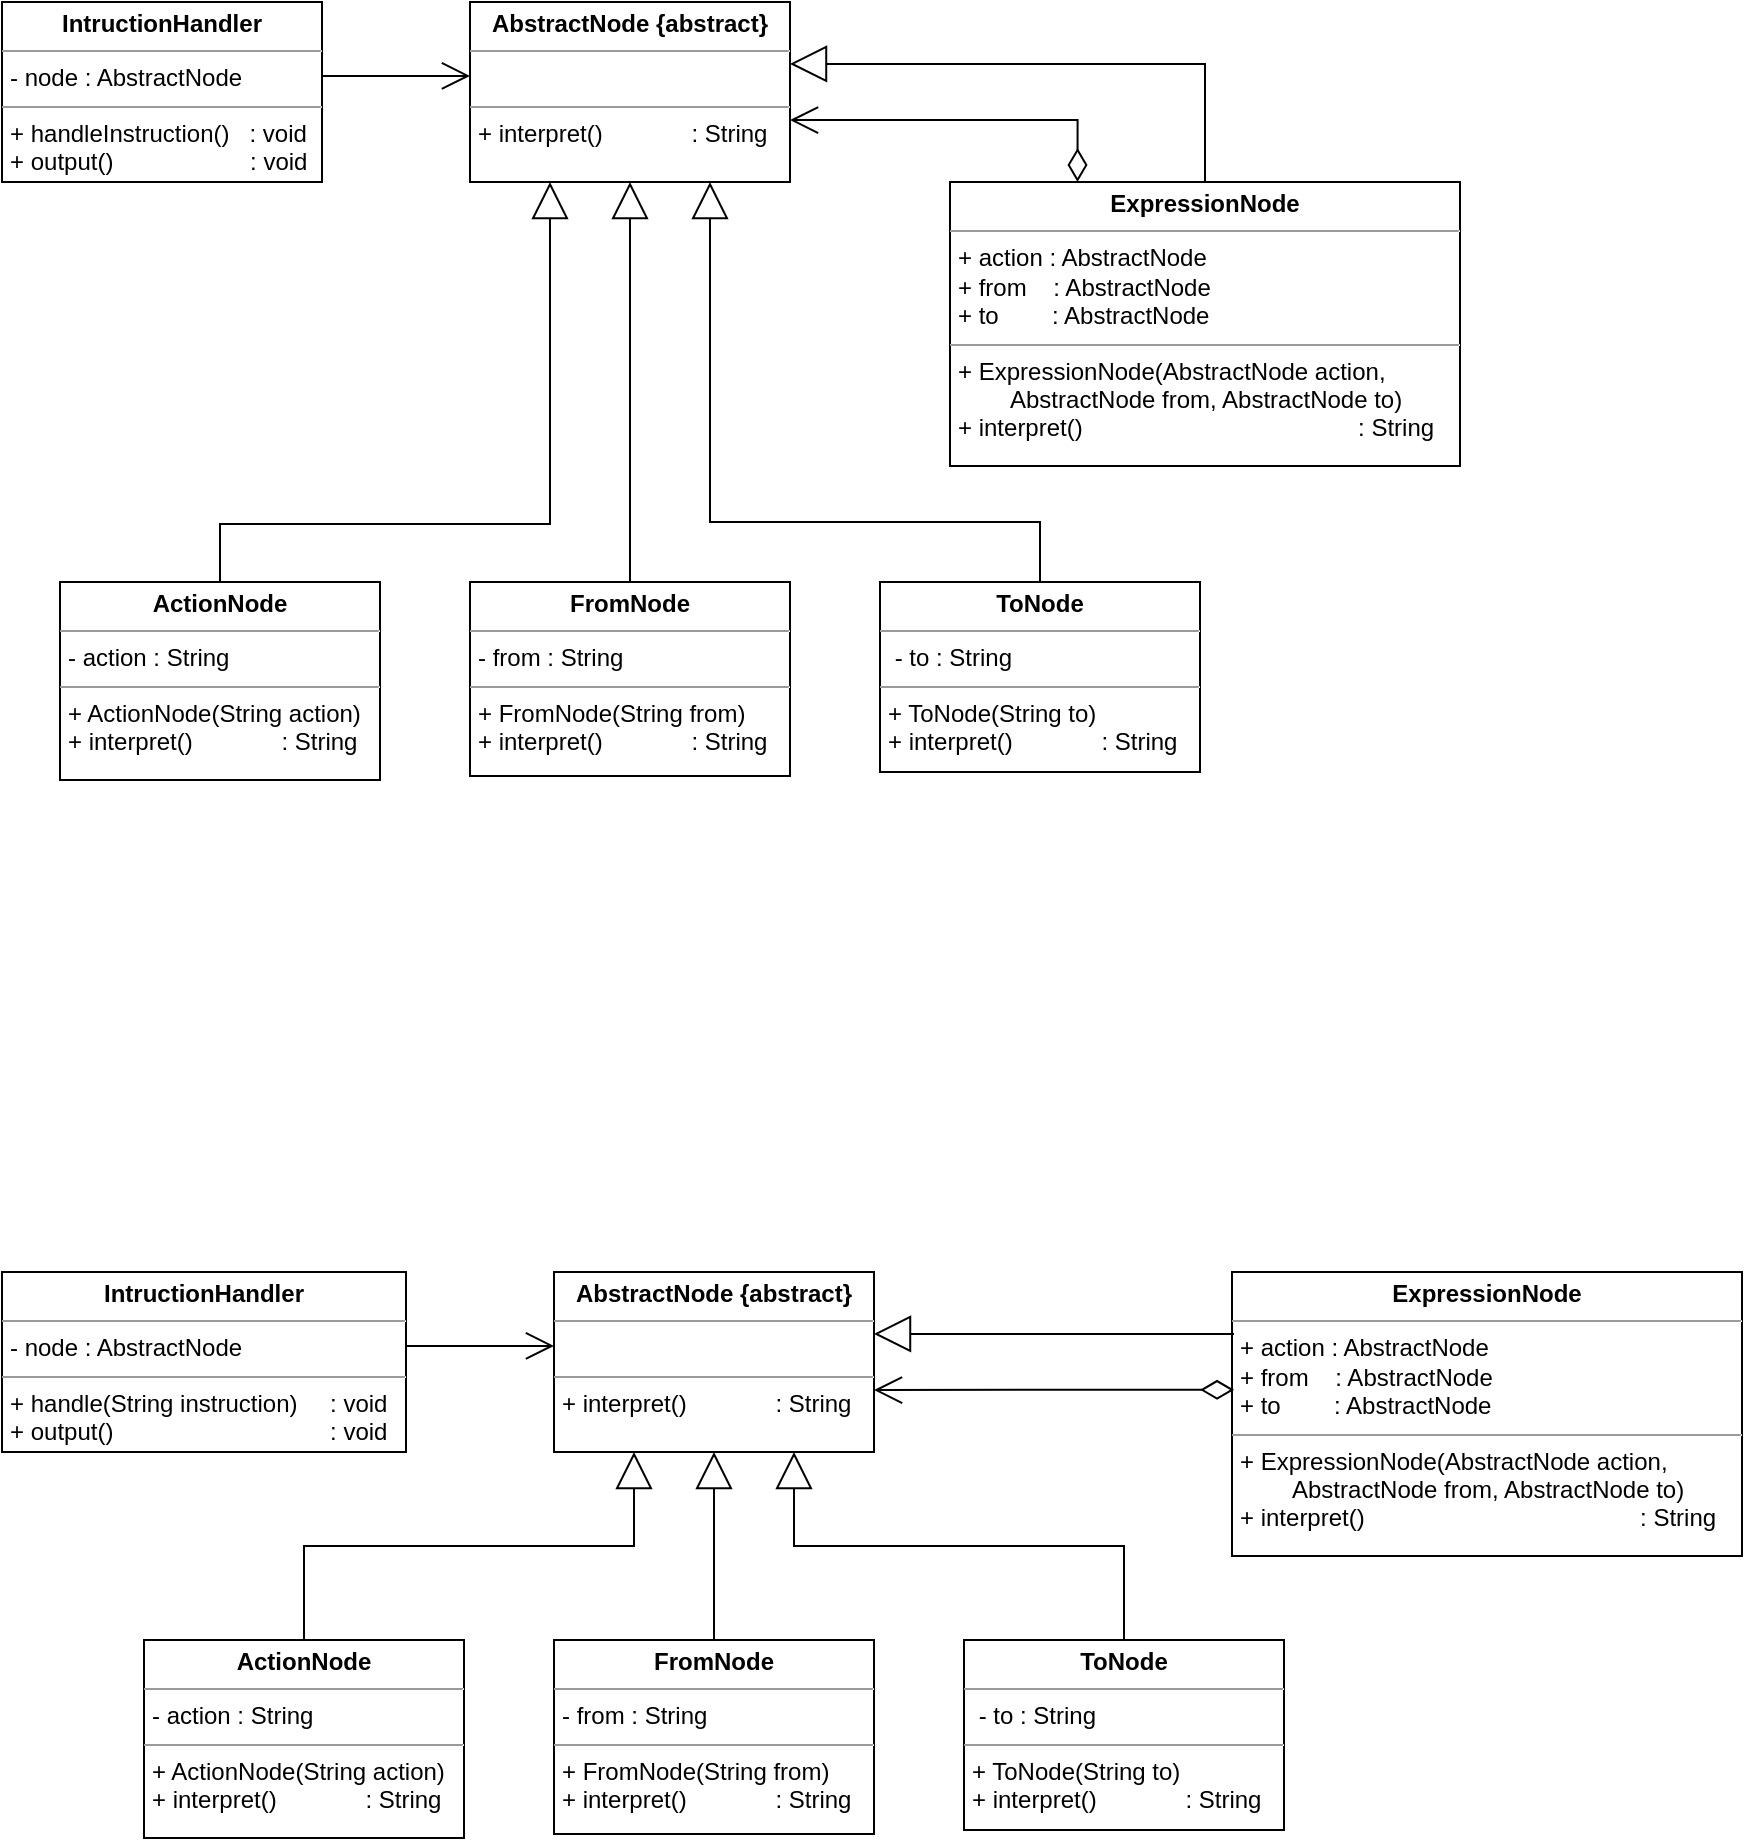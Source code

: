 <mxfile version="19.0.3" type="device"><diagram id="C5RBs43oDa-KdzZeNtuy" name="Page-1"><mxGraphModel dx="1211" dy="1107" grid="0" gridSize="10" guides="1" tooltips="1" connect="1" arrows="1" fold="1" page="0" pageScale="1" pageWidth="827" pageHeight="1169" math="0" shadow="0"><root><mxCell id="WIyWlLk6GJQsqaUBKTNV-0"/><mxCell id="WIyWlLk6GJQsqaUBKTNV-1" parent="WIyWlLk6GJQsqaUBKTNV-0"/><mxCell id="QPsvO1HFqNMnm6-Hubs2-0" value="&lt;p style=&quot;margin:0px;margin-top:4px;text-align:center;&quot;&gt;&lt;b&gt;AbstractNode {abstract}&lt;/b&gt;&lt;/p&gt;&lt;hr size=&quot;1&quot;&gt;&lt;p style=&quot;margin:0px;margin-left:4px;&quot;&gt;&lt;br&gt;&lt;/p&gt;&lt;hr size=&quot;1&quot;&gt;&lt;p style=&quot;margin:0px;margin-left:4px;&quot;&gt;+ interpret() &lt;span style=&quot;white-space: pre;&quot;&gt;&#9;&lt;/span&gt;&lt;span style=&quot;white-space: pre;&quot;&gt;&#9;&lt;/span&gt;: String&lt;/p&gt;" style="verticalAlign=top;align=left;overflow=fill;fontSize=12;fontFamily=Helvetica;html=1;" vertex="1" parent="WIyWlLk6GJQsqaUBKTNV-1"><mxGeometry x="308" y="248" width="160" height="90" as="geometry"/></mxCell><mxCell id="QPsvO1HFqNMnm6-Hubs2-1" value="&lt;p style=&quot;margin:0px;margin-top:4px;text-align:center;&quot;&gt;&lt;b&gt;ActionNode&lt;/b&gt;&lt;/p&gt;&lt;hr size=&quot;1&quot;&gt;&lt;p style=&quot;margin:0px;margin-left:4px;&quot;&gt;- action : String&lt;/p&gt;&lt;hr size=&quot;1&quot;&gt;&lt;p style=&quot;margin:0px;margin-left:4px;&quot;&gt;+ ActionNode(String action)&lt;/p&gt;&lt;p style=&quot;margin:0px;margin-left:4px;&quot;&gt;+ interpret() &lt;span style=&quot;white-space: pre;&quot;&gt;&#9;&lt;/span&gt;&lt;span style=&quot;white-space: pre;&quot;&gt;&#9;&lt;/span&gt;: String&lt;/p&gt;" style="verticalAlign=top;align=left;overflow=fill;fontSize=12;fontFamily=Helvetica;html=1;" vertex="1" parent="WIyWlLk6GJQsqaUBKTNV-1"><mxGeometry x="103" y="432" width="160" height="99" as="geometry"/></mxCell><mxCell id="QPsvO1HFqNMnm6-Hubs2-2" value="&lt;p style=&quot;margin:0px;margin-top:4px;text-align:center;&quot;&gt;&lt;b&gt;FromNode&lt;/b&gt;&lt;/p&gt;&lt;hr size=&quot;1&quot;&gt;&lt;p style=&quot;margin:0px;margin-left:4px;&quot;&gt;- from : String&lt;/p&gt;&lt;hr size=&quot;1&quot;&gt;&lt;p style=&quot;margin:0px;margin-left:4px;&quot;&gt;+ FromNode(String from)&lt;/p&gt;&lt;p style=&quot;margin:0px;margin-left:4px;&quot;&gt;+ interpret() &lt;span style=&quot;white-space: pre;&quot;&gt;&#9;&lt;/span&gt;&lt;span style=&quot;white-space: pre;&quot;&gt;&#9;&lt;/span&gt;: String&lt;/p&gt;" style="verticalAlign=top;align=left;overflow=fill;fontSize=12;fontFamily=Helvetica;html=1;" vertex="1" parent="WIyWlLk6GJQsqaUBKTNV-1"><mxGeometry x="308" y="432" width="160" height="97" as="geometry"/></mxCell><mxCell id="QPsvO1HFqNMnm6-Hubs2-3" value="&lt;p style=&quot;margin:0px;margin-top:4px;text-align:center;&quot;&gt;&lt;b&gt;ToNode&lt;/b&gt;&lt;/p&gt;&lt;hr size=&quot;1&quot;&gt;&lt;p style=&quot;margin:0px;margin-left:4px;&quot;&gt;&amp;nbsp;- to : String&lt;/p&gt;&lt;hr size=&quot;1&quot;&gt;&lt;p style=&quot;margin:0px;margin-left:4px;&quot;&gt;+ ToNode(String to)&lt;/p&gt;&lt;p style=&quot;margin:0px;margin-left:4px;&quot;&gt;+ interpret() &lt;span style=&quot;white-space: pre;&quot;&gt;&#9;&lt;/span&gt;&lt;span style=&quot;white-space: pre;&quot;&gt;&#9;&lt;/span&gt;: String&lt;/p&gt;" style="verticalAlign=top;align=left;overflow=fill;fontSize=12;fontFamily=Helvetica;html=1;" vertex="1" parent="WIyWlLk6GJQsqaUBKTNV-1"><mxGeometry x="513" y="432" width="160" height="95" as="geometry"/></mxCell><mxCell id="QPsvO1HFqNMnm6-Hubs2-4" value="" style="endArrow=block;endSize=16;endFill=0;html=1;rounded=0;exitX=0.5;exitY=0;exitDx=0;exitDy=0;entryX=0.25;entryY=1;entryDx=0;entryDy=0;edgeStyle=orthogonalEdgeStyle;" edge="1" parent="WIyWlLk6GJQsqaUBKTNV-1" source="QPsvO1HFqNMnm6-Hubs2-1" target="QPsvO1HFqNMnm6-Hubs2-0"><mxGeometry width="160" relative="1" as="geometry"><mxPoint x="68" y="345" as="sourcePoint"/><mxPoint x="228" y="345" as="targetPoint"/></mxGeometry></mxCell><mxCell id="QPsvO1HFqNMnm6-Hubs2-5" value="" style="endArrow=block;endSize=16;endFill=0;html=1;rounded=0;exitX=0.5;exitY=0;exitDx=0;exitDy=0;entryX=0.5;entryY=1;entryDx=0;entryDy=0;" edge="1" parent="WIyWlLk6GJQsqaUBKTNV-1" source="QPsvO1HFqNMnm6-Hubs2-2" target="QPsvO1HFqNMnm6-Hubs2-0"><mxGeometry width="160" relative="1" as="geometry"><mxPoint x="343" y="594" as="sourcePoint"/><mxPoint x="503" y="594" as="targetPoint"/></mxGeometry></mxCell><mxCell id="QPsvO1HFqNMnm6-Hubs2-6" value="" style="endArrow=block;endSize=16;endFill=0;html=1;rounded=0;exitX=0.5;exitY=0;exitDx=0;exitDy=0;entryX=0.75;entryY=1;entryDx=0;entryDy=0;edgeStyle=orthogonalEdgeStyle;" edge="1" parent="WIyWlLk6GJQsqaUBKTNV-1" source="QPsvO1HFqNMnm6-Hubs2-3" target="QPsvO1HFqNMnm6-Hubs2-0"><mxGeometry width="160" relative="1" as="geometry"><mxPoint x="589" y="363" as="sourcePoint"/><mxPoint x="749" y="363" as="targetPoint"/></mxGeometry></mxCell><mxCell id="QPsvO1HFqNMnm6-Hubs2-7" value="&lt;p style=&quot;margin:0px;margin-top:4px;text-align:center;&quot;&gt;&lt;b&gt;ExpressionNode&lt;/b&gt;&lt;/p&gt;&lt;hr size=&quot;1&quot;&gt;&lt;p style=&quot;margin:0px;margin-left:4px;&quot;&gt;+ action : AbstractNode&lt;/p&gt;&lt;p style=&quot;margin:0px;margin-left:4px;&quot;&gt;+ from&amp;nbsp; &amp;nbsp; : AbstractNode&lt;/p&gt;&lt;p style=&quot;margin:0px;margin-left:4px;&quot;&gt;+ to&amp;nbsp; &amp;nbsp; &amp;nbsp; &amp;nbsp; : AbstractNode&lt;/p&gt;&lt;hr size=&quot;1&quot;&gt;&lt;p style=&quot;margin:0px;margin-left:4px;&quot;&gt;&lt;span style=&quot;background-color: initial;&quot;&gt;+ ExpressionNode(AbstractNode action,&amp;nbsp;&lt;/span&gt;&lt;/p&gt;&amp;nbsp; &amp;nbsp; &amp;nbsp; &amp;nbsp; &amp;nbsp;AbstractNode from, AbstractNode to&lt;span style=&quot;background-color: initial;&quot;&gt;)&lt;/span&gt;&lt;br&gt;&lt;p style=&quot;margin:0px;margin-left:4px;&quot;&gt;&lt;span style=&quot;background-color: initial;&quot;&gt;+ interpret() &lt;span style=&quot;white-space: pre;&quot;&gt;&#9;&lt;/span&gt;&lt;span style=&quot;white-space: pre;&quot;&gt;&#9;&lt;/span&gt;&lt;span style=&quot;white-space: pre;&quot;&gt;&#9;&lt;/span&gt;&lt;span style=&quot;white-space: pre;&quot;&gt;&#9;&lt;/span&gt;&lt;span style=&quot;white-space: pre;&quot;&gt;&#9;&lt;/span&gt;&amp;nbsp; &amp;nbsp; : String&lt;/span&gt;&lt;br&gt;&lt;/p&gt;" style="verticalAlign=top;align=left;overflow=fill;fontSize=12;fontFamily=Helvetica;html=1;" vertex="1" parent="WIyWlLk6GJQsqaUBKTNV-1"><mxGeometry x="647" y="248" width="255" height="142" as="geometry"/></mxCell><mxCell id="QPsvO1HFqNMnm6-Hubs2-8" value="" style="endArrow=open;html=1;endSize=12;startArrow=diamondThin;startSize=14;startFill=0;edgeStyle=orthogonalEdgeStyle;align=left;verticalAlign=bottom;rounded=0;exitX=0.004;exitY=0.415;exitDx=0;exitDy=0;entryX=1;entryY=0.656;entryDx=0;entryDy=0;entryPerimeter=0;exitPerimeter=0;" edge="1" parent="WIyWlLk6GJQsqaUBKTNV-1" source="QPsvO1HFqNMnm6-Hubs2-7" target="QPsvO1HFqNMnm6-Hubs2-0"><mxGeometry x="-1" y="3" relative="1" as="geometry"><mxPoint x="591" y="164" as="sourcePoint"/><mxPoint x="491" y="296" as="targetPoint"/></mxGeometry></mxCell><mxCell id="QPsvO1HFqNMnm6-Hubs2-9" value="" style="endArrow=block;endSize=16;endFill=0;html=1;rounded=0;entryX=1;entryY=0.344;entryDx=0;entryDy=0;entryPerimeter=0;" edge="1" parent="WIyWlLk6GJQsqaUBKTNV-1" target="QPsvO1HFqNMnm6-Hubs2-0"><mxGeometry width="160" relative="1" as="geometry"><mxPoint x="648" y="279" as="sourcePoint"/><mxPoint x="486" y="278" as="targetPoint"/></mxGeometry></mxCell><mxCell id="QPsvO1HFqNMnm6-Hubs2-10" value="&lt;p style=&quot;margin:0px;margin-top:4px;text-align:center;&quot;&gt;&lt;b&gt;IntructionHandler&lt;/b&gt;&lt;/p&gt;&lt;hr size=&quot;1&quot;&gt;&lt;p style=&quot;margin:0px;margin-left:4px;&quot;&gt;- node : AbstractNode&lt;/p&gt;&lt;hr size=&quot;1&quot;&gt;&lt;p style=&quot;margin:0px;margin-left:4px;&quot;&gt;+ handle(String instruction)&amp;nbsp; &lt;span style=&quot;white-space: pre;&quot;&gt;&#9;&lt;/span&gt;: void&lt;/p&gt;&lt;p style=&quot;margin:0px;margin-left:4px;&quot;&gt;+ output()&amp;nbsp;&amp;nbsp;&lt;span style=&quot;white-space: pre;&quot;&gt;&#9;&lt;/span&gt;&lt;span style=&quot;white-space: pre;&quot;&gt;&#9;&lt;/span&gt;&amp;nbsp; &amp;nbsp; &lt;span style=&quot;white-space: pre;&quot;&gt;&#9;&lt;/span&gt;&lt;span style=&quot;white-space: pre;&quot;&gt;&#9;&lt;/span&gt;: void&lt;/p&gt;" style="verticalAlign=top;align=left;overflow=fill;fontSize=12;fontFamily=Helvetica;html=1;" vertex="1" parent="WIyWlLk6GJQsqaUBKTNV-1"><mxGeometry x="32" y="248" width="202" height="90" as="geometry"/></mxCell><mxCell id="QPsvO1HFqNMnm6-Hubs2-11" value="" style="endArrow=open;endFill=1;endSize=12;html=1;rounded=0;exitX=1;exitY=0.411;exitDx=0;exitDy=0;exitPerimeter=0;entryX=0;entryY=0.411;entryDx=0;entryDy=0;entryPerimeter=0;" edge="1" parent="WIyWlLk6GJQsqaUBKTNV-1" source="QPsvO1HFqNMnm6-Hubs2-10" target="QPsvO1HFqNMnm6-Hubs2-0"><mxGeometry width="160" relative="1" as="geometry"><mxPoint x="70" y="614" as="sourcePoint"/><mxPoint x="292" y="285" as="targetPoint"/></mxGeometry></mxCell><mxCell id="QPsvO1HFqNMnm6-Hubs2-24" value="&lt;p style=&quot;margin:0px;margin-top:4px;text-align:center;&quot;&gt;&lt;b&gt;AbstractNode {abstract}&lt;/b&gt;&lt;/p&gt;&lt;hr size=&quot;1&quot;&gt;&lt;p style=&quot;margin:0px;margin-left:4px;&quot;&gt;&lt;br&gt;&lt;/p&gt;&lt;hr size=&quot;1&quot;&gt;&lt;p style=&quot;margin:0px;margin-left:4px;&quot;&gt;+ interpret() &lt;span style=&quot;white-space: pre;&quot;&gt;&#9;&lt;/span&gt;&lt;span style=&quot;white-space: pre;&quot;&gt;&#9;&lt;/span&gt;: String&lt;/p&gt;" style="verticalAlign=top;align=left;overflow=fill;fontSize=12;fontFamily=Helvetica;html=1;" vertex="1" parent="WIyWlLk6GJQsqaUBKTNV-1"><mxGeometry x="266" y="-387" width="160" height="90" as="geometry"/></mxCell><mxCell id="QPsvO1HFqNMnm6-Hubs2-25" value="&lt;p style=&quot;margin:0px;margin-top:4px;text-align:center;&quot;&gt;&lt;b&gt;ActionNode&lt;/b&gt;&lt;/p&gt;&lt;hr size=&quot;1&quot;&gt;&lt;p style=&quot;margin:0px;margin-left:4px;&quot;&gt;- action : String&lt;/p&gt;&lt;hr size=&quot;1&quot;&gt;&lt;p style=&quot;margin:0px;margin-left:4px;&quot;&gt;+ ActionNode(String action)&lt;/p&gt;&lt;p style=&quot;margin:0px;margin-left:4px;&quot;&gt;+ interpret() &lt;span style=&quot;white-space: pre;&quot;&gt;&#9;&lt;/span&gt;&lt;span style=&quot;white-space: pre;&quot;&gt;&#9;&lt;/span&gt;: String&lt;/p&gt;" style="verticalAlign=top;align=left;overflow=fill;fontSize=12;fontFamily=Helvetica;html=1;" vertex="1" parent="WIyWlLk6GJQsqaUBKTNV-1"><mxGeometry x="61" y="-97" width="160" height="99" as="geometry"/></mxCell><mxCell id="QPsvO1HFqNMnm6-Hubs2-26" value="&lt;p style=&quot;margin:0px;margin-top:4px;text-align:center;&quot;&gt;&lt;b&gt;FromNode&lt;/b&gt;&lt;/p&gt;&lt;hr size=&quot;1&quot;&gt;&lt;p style=&quot;margin:0px;margin-left:4px;&quot;&gt;- from : String&lt;/p&gt;&lt;hr size=&quot;1&quot;&gt;&lt;p style=&quot;margin:0px;margin-left:4px;&quot;&gt;+ FromNode(String from)&lt;/p&gt;&lt;p style=&quot;margin:0px;margin-left:4px;&quot;&gt;+ interpret() &lt;span style=&quot;white-space: pre;&quot;&gt;&#9;&lt;/span&gt;&lt;span style=&quot;white-space: pre;&quot;&gt;&#9;&lt;/span&gt;: String&lt;/p&gt;" style="verticalAlign=top;align=left;overflow=fill;fontSize=12;fontFamily=Helvetica;html=1;" vertex="1" parent="WIyWlLk6GJQsqaUBKTNV-1"><mxGeometry x="266" y="-97" width="160" height="97" as="geometry"/></mxCell><mxCell id="QPsvO1HFqNMnm6-Hubs2-27" value="&lt;p style=&quot;margin:0px;margin-top:4px;text-align:center;&quot;&gt;&lt;b&gt;ToNode&lt;/b&gt;&lt;/p&gt;&lt;hr size=&quot;1&quot;&gt;&lt;p style=&quot;margin:0px;margin-left:4px;&quot;&gt;&amp;nbsp;- to : String&lt;/p&gt;&lt;hr size=&quot;1&quot;&gt;&lt;p style=&quot;margin:0px;margin-left:4px;&quot;&gt;+ ToNode(String to)&lt;/p&gt;&lt;p style=&quot;margin:0px;margin-left:4px;&quot;&gt;+ interpret() &lt;span style=&quot;white-space: pre;&quot;&gt;&#9;&lt;/span&gt;&lt;span style=&quot;white-space: pre;&quot;&gt;&#9;&lt;/span&gt;: String&lt;/p&gt;" style="verticalAlign=top;align=left;overflow=fill;fontSize=12;fontFamily=Helvetica;html=1;" vertex="1" parent="WIyWlLk6GJQsqaUBKTNV-1"><mxGeometry x="471" y="-97" width="160" height="95" as="geometry"/></mxCell><mxCell id="QPsvO1HFqNMnm6-Hubs2-28" value="" style="endArrow=block;endSize=16;endFill=0;html=1;rounded=0;exitX=0.5;exitY=0;exitDx=0;exitDy=0;entryX=0.25;entryY=1;entryDx=0;entryDy=0;edgeStyle=orthogonalEdgeStyle;" edge="1" parent="WIyWlLk6GJQsqaUBKTNV-1" source="QPsvO1HFqNMnm6-Hubs2-25" target="QPsvO1HFqNMnm6-Hubs2-24"><mxGeometry width="160" relative="1" as="geometry"><mxPoint x="26" y="-290" as="sourcePoint"/><mxPoint x="186" y="-290" as="targetPoint"/><Array as="points"><mxPoint x="141" y="-126"/><mxPoint x="306" y="-126"/></Array></mxGeometry></mxCell><mxCell id="QPsvO1HFqNMnm6-Hubs2-29" value="" style="endArrow=block;endSize=16;endFill=0;html=1;rounded=0;exitX=0.5;exitY=0;exitDx=0;exitDy=0;entryX=0.5;entryY=1;entryDx=0;entryDy=0;" edge="1" parent="WIyWlLk6GJQsqaUBKTNV-1" source="QPsvO1HFqNMnm6-Hubs2-26" target="QPsvO1HFqNMnm6-Hubs2-24"><mxGeometry width="160" relative="1" as="geometry"><mxPoint x="301" y="-41" as="sourcePoint"/><mxPoint x="461" y="-41" as="targetPoint"/></mxGeometry></mxCell><mxCell id="QPsvO1HFqNMnm6-Hubs2-30" value="" style="endArrow=block;endSize=16;endFill=0;html=1;rounded=0;exitX=0.5;exitY=0;exitDx=0;exitDy=0;entryX=0.75;entryY=1;entryDx=0;entryDy=0;edgeStyle=orthogonalEdgeStyle;" edge="1" parent="WIyWlLk6GJQsqaUBKTNV-1" source="QPsvO1HFqNMnm6-Hubs2-27" target="QPsvO1HFqNMnm6-Hubs2-24"><mxGeometry width="160" relative="1" as="geometry"><mxPoint x="547" y="-272" as="sourcePoint"/><mxPoint x="707" y="-272" as="targetPoint"/><Array as="points"><mxPoint x="551" y="-127"/><mxPoint x="386" y="-127"/></Array></mxGeometry></mxCell><mxCell id="QPsvO1HFqNMnm6-Hubs2-31" value="&lt;p style=&quot;margin:0px;margin-top:4px;text-align:center;&quot;&gt;&lt;b&gt;ExpressionNode&lt;/b&gt;&lt;/p&gt;&lt;hr size=&quot;1&quot;&gt;&lt;p style=&quot;margin:0px;margin-left:4px;&quot;&gt;+ action : AbstractNode&lt;/p&gt;&lt;p style=&quot;margin:0px;margin-left:4px;&quot;&gt;+ from&amp;nbsp; &amp;nbsp; : AbstractNode&lt;/p&gt;&lt;p style=&quot;margin:0px;margin-left:4px;&quot;&gt;+ to&amp;nbsp; &amp;nbsp; &amp;nbsp; &amp;nbsp; : AbstractNode&lt;/p&gt;&lt;hr size=&quot;1&quot;&gt;&lt;p style=&quot;margin:0px;margin-left:4px;&quot;&gt;&lt;span style=&quot;background-color: initial;&quot;&gt;+ ExpressionNode(AbstractNode action,&amp;nbsp;&lt;/span&gt;&lt;/p&gt;&amp;nbsp; &amp;nbsp; &amp;nbsp; &amp;nbsp; &amp;nbsp;AbstractNode from, AbstractNode to&lt;span style=&quot;background-color: initial;&quot;&gt;)&lt;/span&gt;&lt;br&gt;&lt;p style=&quot;margin:0px;margin-left:4px;&quot;&gt;&lt;span style=&quot;background-color: initial;&quot;&gt;+ interpret() &lt;span style=&quot;white-space: pre;&quot;&gt;&#9;&lt;/span&gt;&lt;span style=&quot;white-space: pre;&quot;&gt;&#9;&lt;/span&gt;&lt;span style=&quot;white-space: pre;&quot;&gt;&#9;&lt;/span&gt;&lt;span style=&quot;white-space: pre;&quot;&gt;&#9;&lt;/span&gt;&lt;span style=&quot;white-space: pre;&quot;&gt;&#9;&lt;/span&gt;&amp;nbsp; &amp;nbsp; : String&lt;/span&gt;&lt;br&gt;&lt;/p&gt;" style="verticalAlign=top;align=left;overflow=fill;fontSize=12;fontFamily=Helvetica;html=1;" vertex="1" parent="WIyWlLk6GJQsqaUBKTNV-1"><mxGeometry x="506" y="-297" width="255" height="142" as="geometry"/></mxCell><mxCell id="QPsvO1HFqNMnm6-Hubs2-32" value="" style="endArrow=open;html=1;endSize=12;startArrow=diamondThin;startSize=14;startFill=0;edgeStyle=orthogonalEdgeStyle;align=left;verticalAlign=bottom;rounded=0;exitX=0.25;exitY=0;exitDx=0;exitDy=0;entryX=1;entryY=0.656;entryDx=0;entryDy=0;entryPerimeter=0;" edge="1" parent="WIyWlLk6GJQsqaUBKTNV-1" source="QPsvO1HFqNMnm6-Hubs2-31" target="QPsvO1HFqNMnm6-Hubs2-24"><mxGeometry x="-1" y="3" relative="1" as="geometry"><mxPoint x="549" y="-471" as="sourcePoint"/><mxPoint x="449" y="-339" as="targetPoint"/></mxGeometry></mxCell><mxCell id="QPsvO1HFqNMnm6-Hubs2-33" value="" style="endArrow=block;endSize=16;endFill=0;html=1;rounded=0;entryX=1;entryY=0.344;entryDx=0;entryDy=0;entryPerimeter=0;exitX=0.5;exitY=0;exitDx=0;exitDy=0;edgeStyle=orthogonalEdgeStyle;" edge="1" parent="WIyWlLk6GJQsqaUBKTNV-1" source="QPsvO1HFqNMnm6-Hubs2-31" target="QPsvO1HFqNMnm6-Hubs2-24"><mxGeometry width="160" relative="1" as="geometry"><mxPoint x="606" y="-356" as="sourcePoint"/><mxPoint x="444" y="-357" as="targetPoint"/></mxGeometry></mxCell><mxCell id="QPsvO1HFqNMnm6-Hubs2-34" value="&lt;p style=&quot;margin:0px;margin-top:4px;text-align:center;&quot;&gt;&lt;b&gt;IntructionHandler&lt;/b&gt;&lt;/p&gt;&lt;hr size=&quot;1&quot;&gt;&lt;p style=&quot;margin:0px;margin-left:4px;&quot;&gt;- node : AbstractNode&lt;/p&gt;&lt;hr size=&quot;1&quot;&gt;&lt;p style=&quot;margin:0px;margin-left:4px;&quot;&gt;+ handleInstruction()&amp;nbsp; &amp;nbsp;: void&lt;/p&gt;&lt;p style=&quot;margin:0px;margin-left:4px;&quot;&gt;+ output()&amp;nbsp;&amp;nbsp;&lt;span style=&quot;white-space: pre;&quot;&gt;&#9;&lt;/span&gt;&lt;span style=&quot;white-space: pre;&quot;&gt;&#9;&lt;/span&gt;&amp;nbsp; &amp;nbsp; : void&lt;/p&gt;" style="verticalAlign=top;align=left;overflow=fill;fontSize=12;fontFamily=Helvetica;html=1;" vertex="1" parent="WIyWlLk6GJQsqaUBKTNV-1"><mxGeometry x="32" y="-387" width="160" height="90" as="geometry"/></mxCell><mxCell id="QPsvO1HFqNMnm6-Hubs2-35" value="" style="endArrow=open;endFill=1;endSize=12;html=1;rounded=0;exitX=1;exitY=0.411;exitDx=0;exitDy=0;exitPerimeter=0;entryX=0;entryY=0.411;entryDx=0;entryDy=0;entryPerimeter=0;" edge="1" parent="WIyWlLk6GJQsqaUBKTNV-1" source="QPsvO1HFqNMnm6-Hubs2-34" target="QPsvO1HFqNMnm6-Hubs2-24"><mxGeometry width="160" relative="1" as="geometry"><mxPoint x="28" y="-21" as="sourcePoint"/><mxPoint x="250" y="-350" as="targetPoint"/></mxGeometry></mxCell></root></mxGraphModel></diagram></mxfile>
